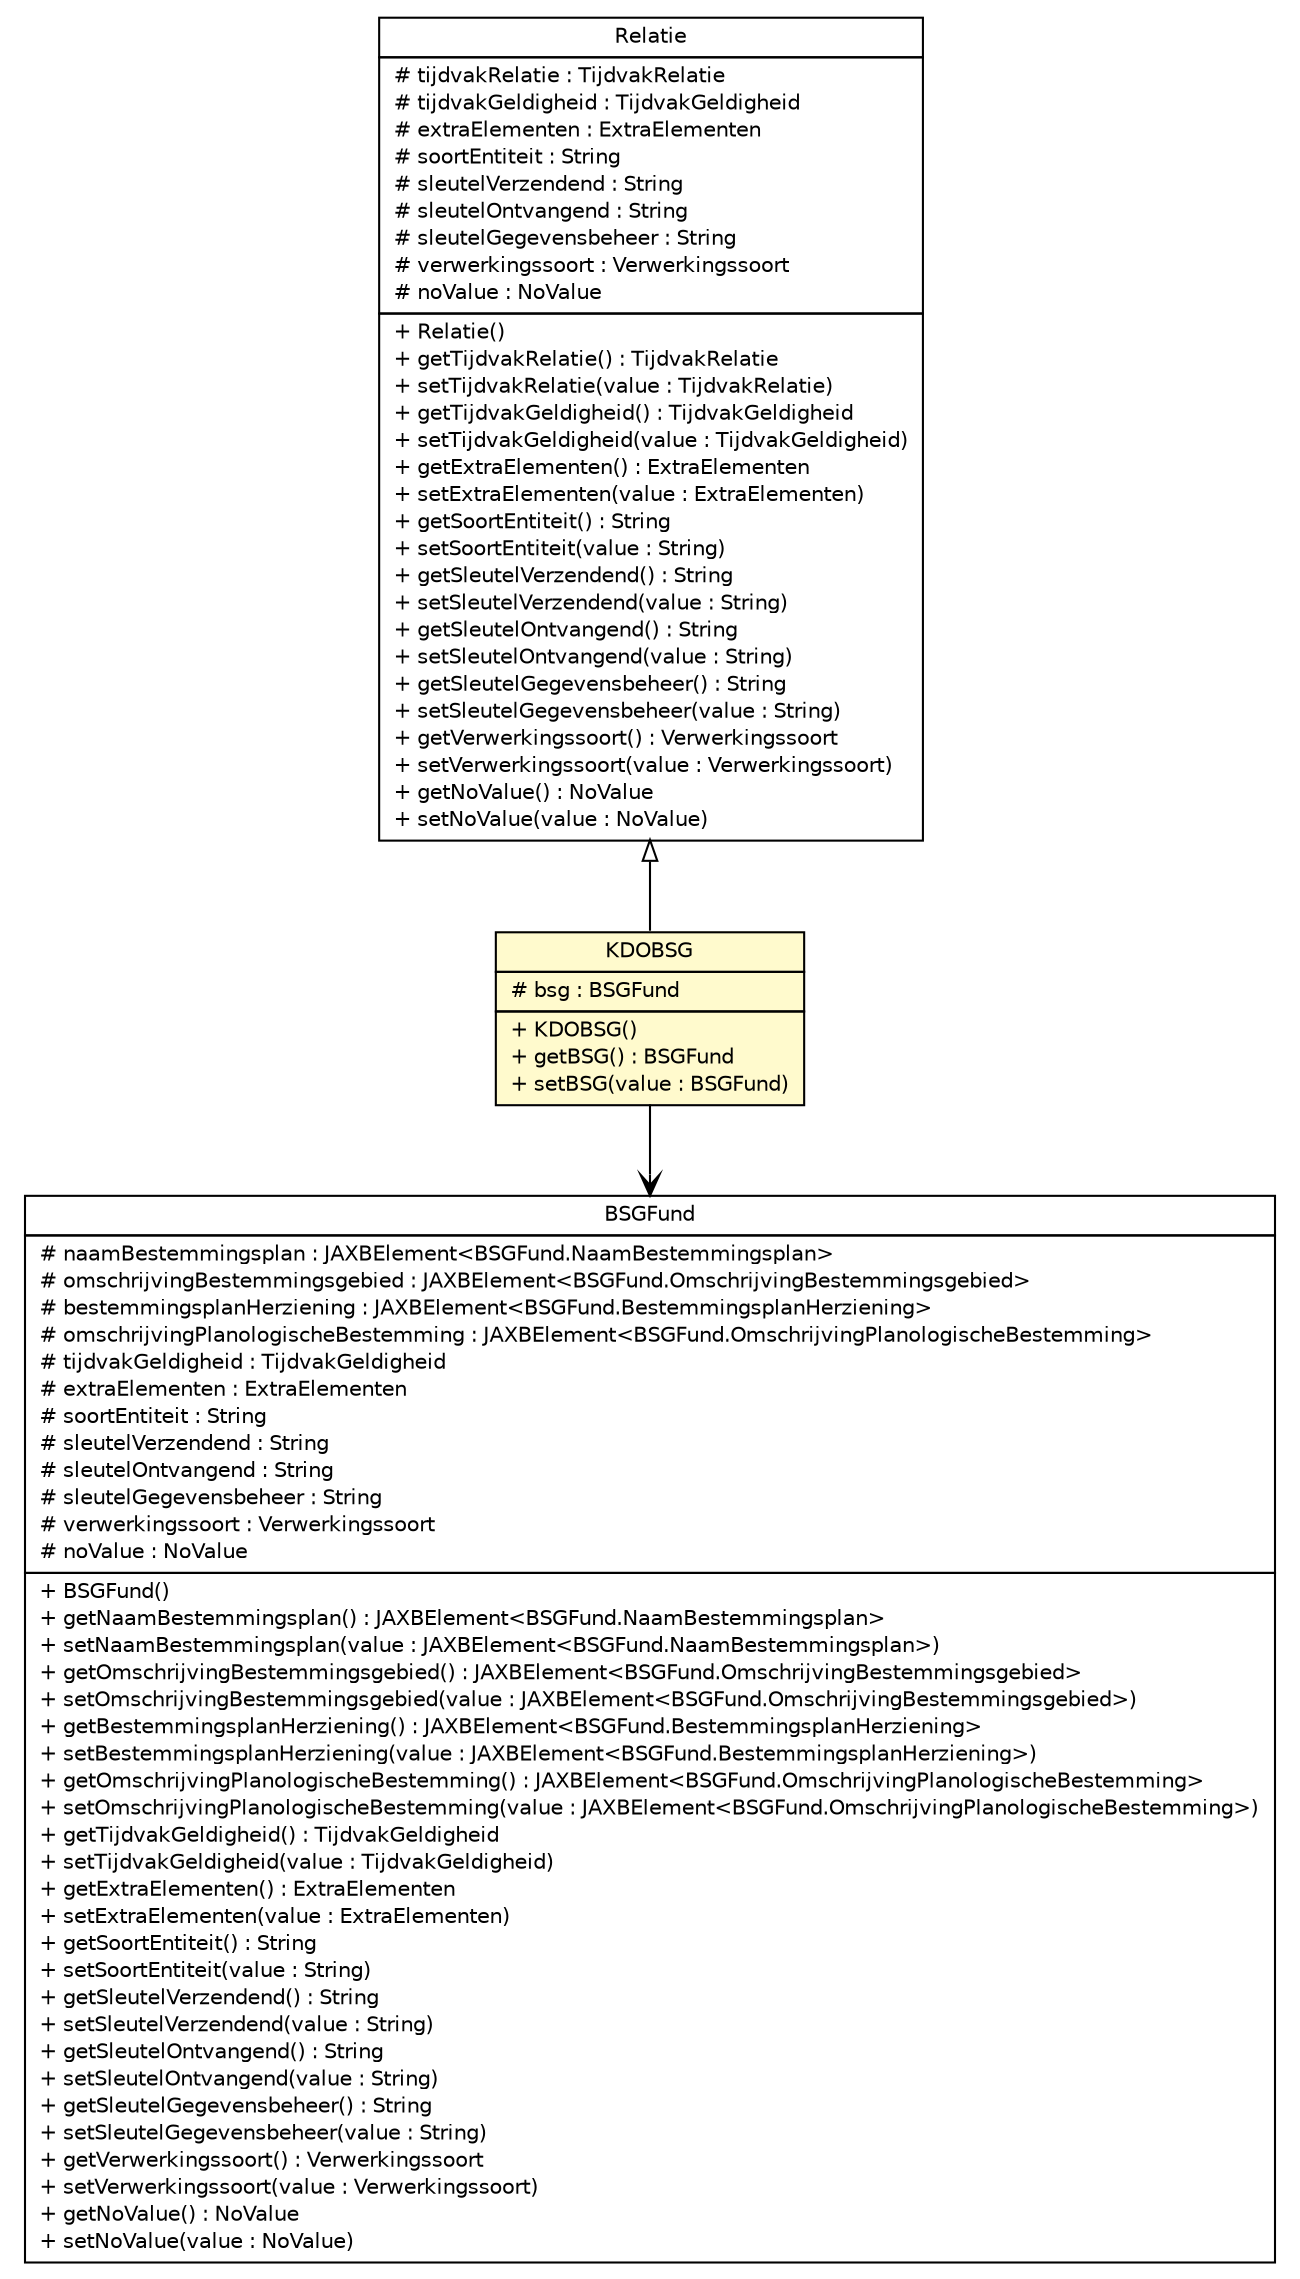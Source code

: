 #!/usr/local/bin/dot
#
# Class diagram 
# Generated by UMLGraph version R5_6-24-gf6e263 (http://www.umlgraph.org/)
#

digraph G {
	edge [fontname="Helvetica",fontsize=10,labelfontname="Helvetica",labelfontsize=10];
	node [fontname="Helvetica",fontsize=10,shape=plaintext];
	nodesep=0.25;
	ranksep=0.5;
	// nl.egem.stuf.sector.bg._0204.BSGFund
	c92209 [label=<<table title="nl.egem.stuf.sector.bg._0204.BSGFund" border="0" cellborder="1" cellspacing="0" cellpadding="2" port="p" href="./BSGFund.html">
		<tr><td><table border="0" cellspacing="0" cellpadding="1">
<tr><td align="center" balign="center"> BSGFund </td></tr>
		</table></td></tr>
		<tr><td><table border="0" cellspacing="0" cellpadding="1">
<tr><td align="left" balign="left"> # naamBestemmingsplan : JAXBElement&lt;BSGFund.NaamBestemmingsplan&gt; </td></tr>
<tr><td align="left" balign="left"> # omschrijvingBestemmingsgebied : JAXBElement&lt;BSGFund.OmschrijvingBestemmingsgebied&gt; </td></tr>
<tr><td align="left" balign="left"> # bestemmingsplanHerziening : JAXBElement&lt;BSGFund.BestemmingsplanHerziening&gt; </td></tr>
<tr><td align="left" balign="left"> # omschrijvingPlanologischeBestemming : JAXBElement&lt;BSGFund.OmschrijvingPlanologischeBestemming&gt; </td></tr>
<tr><td align="left" balign="left"> # tijdvakGeldigheid : TijdvakGeldigheid </td></tr>
<tr><td align="left" balign="left"> # extraElementen : ExtraElementen </td></tr>
<tr><td align="left" balign="left"> # soortEntiteit : String </td></tr>
<tr><td align="left" balign="left"> # sleutelVerzendend : String </td></tr>
<tr><td align="left" balign="left"> # sleutelOntvangend : String </td></tr>
<tr><td align="left" balign="left"> # sleutelGegevensbeheer : String </td></tr>
<tr><td align="left" balign="left"> # verwerkingssoort : Verwerkingssoort </td></tr>
<tr><td align="left" balign="left"> # noValue : NoValue </td></tr>
		</table></td></tr>
		<tr><td><table border="0" cellspacing="0" cellpadding="1">
<tr><td align="left" balign="left"> + BSGFund() </td></tr>
<tr><td align="left" balign="left"> + getNaamBestemmingsplan() : JAXBElement&lt;BSGFund.NaamBestemmingsplan&gt; </td></tr>
<tr><td align="left" balign="left"> + setNaamBestemmingsplan(value : JAXBElement&lt;BSGFund.NaamBestemmingsplan&gt;) </td></tr>
<tr><td align="left" balign="left"> + getOmschrijvingBestemmingsgebied() : JAXBElement&lt;BSGFund.OmschrijvingBestemmingsgebied&gt; </td></tr>
<tr><td align="left" balign="left"> + setOmschrijvingBestemmingsgebied(value : JAXBElement&lt;BSGFund.OmschrijvingBestemmingsgebied&gt;) </td></tr>
<tr><td align="left" balign="left"> + getBestemmingsplanHerziening() : JAXBElement&lt;BSGFund.BestemmingsplanHerziening&gt; </td></tr>
<tr><td align="left" balign="left"> + setBestemmingsplanHerziening(value : JAXBElement&lt;BSGFund.BestemmingsplanHerziening&gt;) </td></tr>
<tr><td align="left" balign="left"> + getOmschrijvingPlanologischeBestemming() : JAXBElement&lt;BSGFund.OmschrijvingPlanologischeBestemming&gt; </td></tr>
<tr><td align="left" balign="left"> + setOmschrijvingPlanologischeBestemming(value : JAXBElement&lt;BSGFund.OmschrijvingPlanologischeBestemming&gt;) </td></tr>
<tr><td align="left" balign="left"> + getTijdvakGeldigheid() : TijdvakGeldigheid </td></tr>
<tr><td align="left" balign="left"> + setTijdvakGeldigheid(value : TijdvakGeldigheid) </td></tr>
<tr><td align="left" balign="left"> + getExtraElementen() : ExtraElementen </td></tr>
<tr><td align="left" balign="left"> + setExtraElementen(value : ExtraElementen) </td></tr>
<tr><td align="left" balign="left"> + getSoortEntiteit() : String </td></tr>
<tr><td align="left" balign="left"> + setSoortEntiteit(value : String) </td></tr>
<tr><td align="left" balign="left"> + getSleutelVerzendend() : String </td></tr>
<tr><td align="left" balign="left"> + setSleutelVerzendend(value : String) </td></tr>
<tr><td align="left" balign="left"> + getSleutelOntvangend() : String </td></tr>
<tr><td align="left" balign="left"> + setSleutelOntvangend(value : String) </td></tr>
<tr><td align="left" balign="left"> + getSleutelGegevensbeheer() : String </td></tr>
<tr><td align="left" balign="left"> + setSleutelGegevensbeheer(value : String) </td></tr>
<tr><td align="left" balign="left"> + getVerwerkingssoort() : Verwerkingssoort </td></tr>
<tr><td align="left" balign="left"> + setVerwerkingssoort(value : Verwerkingssoort) </td></tr>
<tr><td align="left" balign="left"> + getNoValue() : NoValue </td></tr>
<tr><td align="left" balign="left"> + setNoValue(value : NoValue) </td></tr>
		</table></td></tr>
		</table>>, URL="./BSGFund.html", fontname="Helvetica", fontcolor="black", fontsize=10.0];
	// nl.egem.stuf.sector.bg._0204.Relatie
	c92426 [label=<<table title="nl.egem.stuf.sector.bg._0204.Relatie" border="0" cellborder="1" cellspacing="0" cellpadding="2" port="p" href="./Relatie.html">
		<tr><td><table border="0" cellspacing="0" cellpadding="1">
<tr><td align="center" balign="center"> Relatie </td></tr>
		</table></td></tr>
		<tr><td><table border="0" cellspacing="0" cellpadding="1">
<tr><td align="left" balign="left"> # tijdvakRelatie : TijdvakRelatie </td></tr>
<tr><td align="left" balign="left"> # tijdvakGeldigheid : TijdvakGeldigheid </td></tr>
<tr><td align="left" balign="left"> # extraElementen : ExtraElementen </td></tr>
<tr><td align="left" balign="left"> # soortEntiteit : String </td></tr>
<tr><td align="left" balign="left"> # sleutelVerzendend : String </td></tr>
<tr><td align="left" balign="left"> # sleutelOntvangend : String </td></tr>
<tr><td align="left" balign="left"> # sleutelGegevensbeheer : String </td></tr>
<tr><td align="left" balign="left"> # verwerkingssoort : Verwerkingssoort </td></tr>
<tr><td align="left" balign="left"> # noValue : NoValue </td></tr>
		</table></td></tr>
		<tr><td><table border="0" cellspacing="0" cellpadding="1">
<tr><td align="left" balign="left"> + Relatie() </td></tr>
<tr><td align="left" balign="left"> + getTijdvakRelatie() : TijdvakRelatie </td></tr>
<tr><td align="left" balign="left"> + setTijdvakRelatie(value : TijdvakRelatie) </td></tr>
<tr><td align="left" balign="left"> + getTijdvakGeldigheid() : TijdvakGeldigheid </td></tr>
<tr><td align="left" balign="left"> + setTijdvakGeldigheid(value : TijdvakGeldigheid) </td></tr>
<tr><td align="left" balign="left"> + getExtraElementen() : ExtraElementen </td></tr>
<tr><td align="left" balign="left"> + setExtraElementen(value : ExtraElementen) </td></tr>
<tr><td align="left" balign="left"> + getSoortEntiteit() : String </td></tr>
<tr><td align="left" balign="left"> + setSoortEntiteit(value : String) </td></tr>
<tr><td align="left" balign="left"> + getSleutelVerzendend() : String </td></tr>
<tr><td align="left" balign="left"> + setSleutelVerzendend(value : String) </td></tr>
<tr><td align="left" balign="left"> + getSleutelOntvangend() : String </td></tr>
<tr><td align="left" balign="left"> + setSleutelOntvangend(value : String) </td></tr>
<tr><td align="left" balign="left"> + getSleutelGegevensbeheer() : String </td></tr>
<tr><td align="left" balign="left"> + setSleutelGegevensbeheer(value : String) </td></tr>
<tr><td align="left" balign="left"> + getVerwerkingssoort() : Verwerkingssoort </td></tr>
<tr><td align="left" balign="left"> + setVerwerkingssoort(value : Verwerkingssoort) </td></tr>
<tr><td align="left" balign="left"> + getNoValue() : NoValue </td></tr>
<tr><td align="left" balign="left"> + setNoValue(value : NoValue) </td></tr>
		</table></td></tr>
		</table>>, URL="./Relatie.html", fontname="Helvetica", fontcolor="black", fontsize=10.0];
	// nl.egem.stuf.sector.bg._0204.KDOVraag.KDOBSG
	c92551 [label=<<table title="nl.egem.stuf.sector.bg._0204.KDOVraag.KDOBSG" border="0" cellborder="1" cellspacing="0" cellpadding="2" port="p" bgcolor="lemonChiffon" href="./KDOVraag.KDOBSG.html">
		<tr><td><table border="0" cellspacing="0" cellpadding="1">
<tr><td align="center" balign="center"> KDOBSG </td></tr>
		</table></td></tr>
		<tr><td><table border="0" cellspacing="0" cellpadding="1">
<tr><td align="left" balign="left"> # bsg : BSGFund </td></tr>
		</table></td></tr>
		<tr><td><table border="0" cellspacing="0" cellpadding="1">
<tr><td align="left" balign="left"> + KDOBSG() </td></tr>
<tr><td align="left" balign="left"> + getBSG() : BSGFund </td></tr>
<tr><td align="left" balign="left"> + setBSG(value : BSGFund) </td></tr>
		</table></td></tr>
		</table>>, URL="./KDOVraag.KDOBSG.html", fontname="Helvetica", fontcolor="black", fontsize=10.0];
	//nl.egem.stuf.sector.bg._0204.KDOVraag.KDOBSG extends nl.egem.stuf.sector.bg._0204.Relatie
	c92426:p -> c92551:p [dir=back,arrowtail=empty];
	// nl.egem.stuf.sector.bg._0204.KDOVraag.KDOBSG NAVASSOC nl.egem.stuf.sector.bg._0204.BSGFund
	c92551:p -> c92209:p [taillabel="", label="", headlabel="", fontname="Helvetica", fontcolor="black", fontsize=10.0, color="black", arrowhead=open];
}

